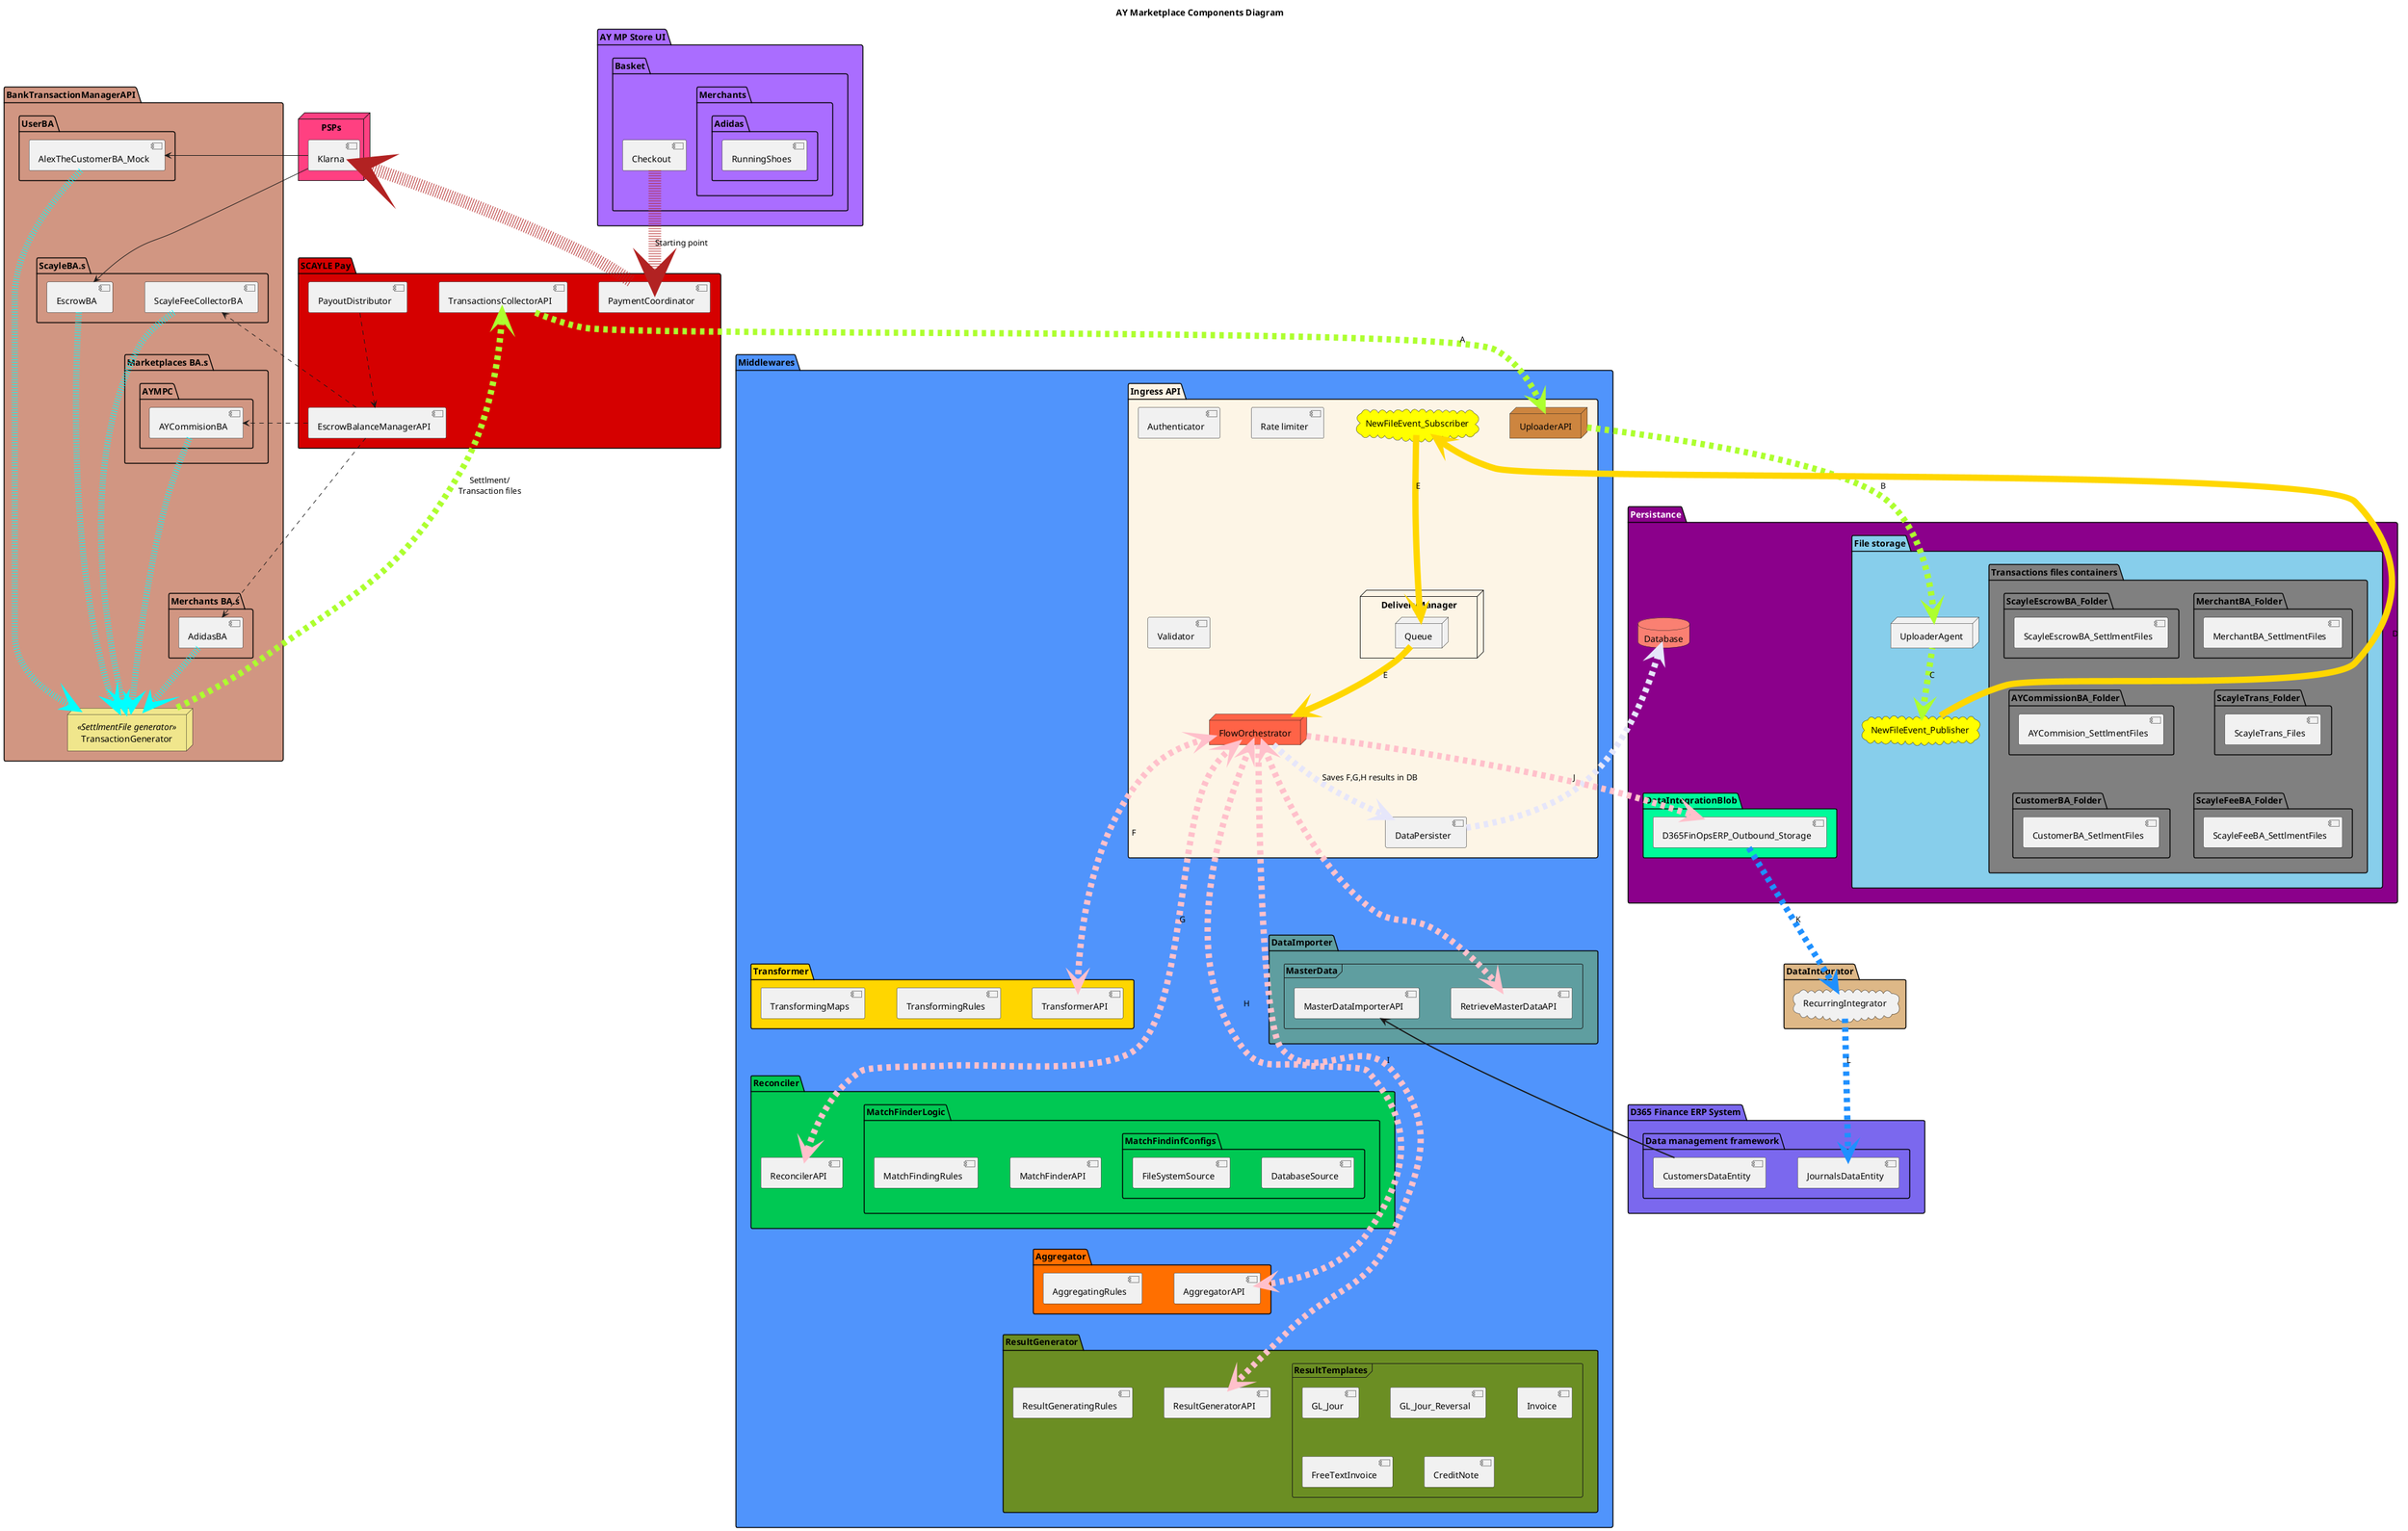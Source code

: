 @startuml
title AY Marketplace Components Diagram
'skinparam linetype polyline
skinparam nodesep 50
'-------------------------------------------------
'-----------   Definations  ----------------------
'-------------------------------------------------

package "AY MP Store UI" #AA6DFF{
    package "Basket" {
        package "Merchants" {
            package "Adidas" {
                component [RunningShoes]
            }
        }
        component [Checkout]
    }
}

package "SCAYLE Pay" #D50000{
    component [PaymentCoordinator]
    component [PayoutDistributor]
    component [TransactionsCollectorAPI]
    component [EscrowBalanceManagerAPI]
}
node "PSPs" #FF4081{
        component [Klarna]
}

package "Middlewares" #5094FC{
    package "Ingress API" #OldLace{
        node FlowOrchestrator #Tomato
        node "UploaderAPI" #Peru
        cloud NewFileEvent_Subscriber #Yellow
        node "DeliveryManager" {
            node "Queue"
        }
        component [DataPersister]
        component [Authenticator]
        component [Rate limiter]
        component [Validator] 
    }
    package "DataImporter" #CadetBlue{
        frame "MasterData" {
            component [MasterDataImporterAPI]
            component [RetrieveMasterDataAPI]
        }
    }
    
    package "Reconciler" #00C853 {
        component [ReconcilerAPI]
        package "MatchFinderLogic" {
            component [MatchFinderAPI]
            component [MatchFindingRules]
            package "MatchFindinfConfigs" {
                component [DatabaseSource]
                component [FileSystemSource]
            }
        }
    }
    package "Aggregator" #FF6F00 {
        component [AggregatorAPI]
        component [AggregatingRules]
    }
    package "Transformer" #FFD600{
        component [TransformerAPI]
        component [TransformingRules]
        component [TransformingMaps]
    }
    package "ResultGenerator" #OliveDrab{
        component [ResultGeneratorAPI]
        component [ResultGeneratingRules]
        frame "ResultTemplates" {
            component [GL_Jour]
            component [GL_Jour_Reversal]
            component [Invoice]
            component [FreeTextInvoice]
            component [CreditNote]
        }
    }
}
package "<color:white>Persistance" #DarkMagenta {
    package "File storage" #SkyBlue {
        node "UploaderAgent"
        package "Transactions files containers" #Gray{
            folder CustomerBA_Folder {
                component [CustomerBA_SetlmentFiles]

            }
            folder AYCommissionBA_Folder {
                component [AYCommision_SettlmentFiles]
            }
            folder MerchantBA_Folder {
                component [MerchantBA_SettlmentFiles]
            }
            folder ScayleEscrowBA_Folder {
                component [ScayleEscrowBA_SettlmentFiles]
            }
            folder ScayleFeeBA_Folder {
                component [ScayleFeeBA_SettlmentFiles]
            }
            folder ScayleTrans_Folder {
                component [ScayleTrans_Files]
            }
        }
        cloud NewFileEvent_Publisher #Yellow
    }
    database "Database" #Salmon
    package "DataIntegrationBlob" #MediumSpringGreen {
        component [D365FinOpsERP_Outbound_Storage]
    }
}

package "BankTransactionManagerAPI" #D19682{
    node "TransactionGenerator"<<SettlmentFile generator>> #Khaki
    package "UserBA" {
        component [AlexTheCustomerBA_Mock]
    }
    package "ScayleBA.s" {
        component [EscrowBA]
        component [ScayleFeeCollectorBA]
    }
    package "Marketplaces BA.s" {
        package "AYMPC" {
            component [AYCommisionBA]
        }
    }
    package "Merchants BA.s" {
        component [AdidasBA]
    }
}
package "D365 Finance ERP System" #MediumSlateBlue{
    package "Data management framework" {
        component [JournalsDataEntity]
        component [CustomersDataEntity]
    }
}

package "DataIntegrator" #BurlyWood{
    cloud RecurringIntegrator
}
'-------------------------------------------------
'-----------   Relations  ------------------------
'-------------------------------------------------
'Before middleware layer
Checkout -[#FireBrick,dotted,thickness=20]-> PaymentCoordinator: Starting point
PaymentCoordinator -[#FireBrick,dotted,thickness=20]u-> Klarna
Klarna -l-> AlexTheCustomerBA_Mock
AlexTheCustomerBA_Mock .[#Cyan,dotted,thickness=10].> TransactionGenerator
Klarna --> EscrowBA
EscrowBA .[#Cyan,dotted,thickness=10].> TransactionGenerator
'(Monthly batch job) --> PayoutDistributor
PayoutDistributor ..> EscrowBalanceManagerAPI
EscrowBalanceManagerAPI .> AYCommisionBA
AYCommisionBA .[#Cyan,dotted,thickness=10].> TransactionGenerator
EscrowBalanceManagerAPI .> AdidasBA
EscrowBalanceManagerAPI .d.> ScayleFeeCollectorBA
ScayleFeeCollectorBA .[#Cyan,dotted,thickness=10].> TransactionGenerator
AdidasBA .[#Cyan,dotted,thickness=10].> TransactionGenerator
TransactionGenerator -[#GreenYellow,dashed,thickness=10]-> TransactionsCollectorAPI: Settlment/\nTransaction files
TransactionsCollectorAPI -[#GreenYellow,dashed,thickness=10]-> UploaderAPI: A


'Integration layer
CustomersDataEntity -[bold]u-> MasterDataImporterAPI

'Business process engine
UploaderAPI -[#GreenYellow,dashed,thickness=10]> UploaderAgent: B
UploaderAgent -[#GreenYellow,dashed,thickness=10]l-> NewFileEvent_Publisher: C
NewFileEvent_Publisher -[#gold,thickness=10]> NewFileEvent_Subscriber: D
NewFileEvent_Subscriber -[#gold,thickness=10]-> Queue: E
Queue -[#gold,thickness=10]->FlowOrchestrator: E
FlowOrchestrator <--[#pink,dashed,thickness=10]-> RetrieveMasterDataAPI
FlowOrchestrator <--[#pink,dashed,thickness=10]-> TransformerAPI: F
FlowOrchestrator <---[#pink,dashed,thickness=10]-> ReconcilerAPI: G
FlowOrchestrator <----[#pink,dashed,thickness=10]-> AggregatorAPI: H
FlowOrchestrator -[#Lavender,dashed,thickness=10]-> DataPersister: Saves F,G,H results in DB
DataPersister -[#Lavender,dashed,thickness=10]-> Database

'Result
FlowOrchestrator ----[#pink,dashed,thickness=10]--> ResultGeneratorAPI: I
FlowOrchestrator -[#pink,dashed,thickness=10]-> D365FinOpsERP_Outbound_Storage: J
D365FinOpsERP_Outbound_Storage -[#DodgerBlue,dashed,thickness=10]-> RecurringIntegrator: K
RecurringIntegrator -[#DodgerBlue,dashed,thickness=10]-> JournalsDataEntity: L
'(Daily batch job) -> RecurringIntegrator: M

'Hidden links
'--- Folders
ScayleTrans_Files -[hidden]d- ScayleFeeBA_SettlmentFiles
MerchantBA_SettlmentFiles -[hidden]d- ScayleTrans_Files
ScayleEscrowBA_SettlmentFiles -[hidden]d- AYCommision_SettlmentFiles
AYCommision_SettlmentFiles -[hidden]d- CustomerBA_SetlmentFiles
JournalsDataEntity -[hidden]- D365FinOpsERP_Outbound_Storage
NewFileEvent_Publisher -[hidden]d- D365FinOpsERP_Outbound_Storage
UploaderAgent -[hidden]d- NewFileEvent_Publisher
'--- Flow
FlowOrchestrator -[hidden]d- TransformerAPI
TransformerAPI -[hidden]d- ReconcilerAPI
ReconcilerAPI -[hidden]d- AggregatorAPI
AggregatorAPI -[hidden]d- ResultGeneratorAPI
RetrieveMasterDataAPI -[hidden]l- TransformerAPI
RetrieveMasterDataAPI -[hidden]d- TransformerAPI
NewFileEvent_Subscriber -[hidden]d- Queue
DataPersister -[hidden]u- Queue
'--- Banks
AlexTheCustomerBA_Mock -[hidden]d- EscrowBA
EscrowBA -[hidden]d- AYCommisionBA
AYCommisionBA -[hidden]d- AdidasBA
@enduml
